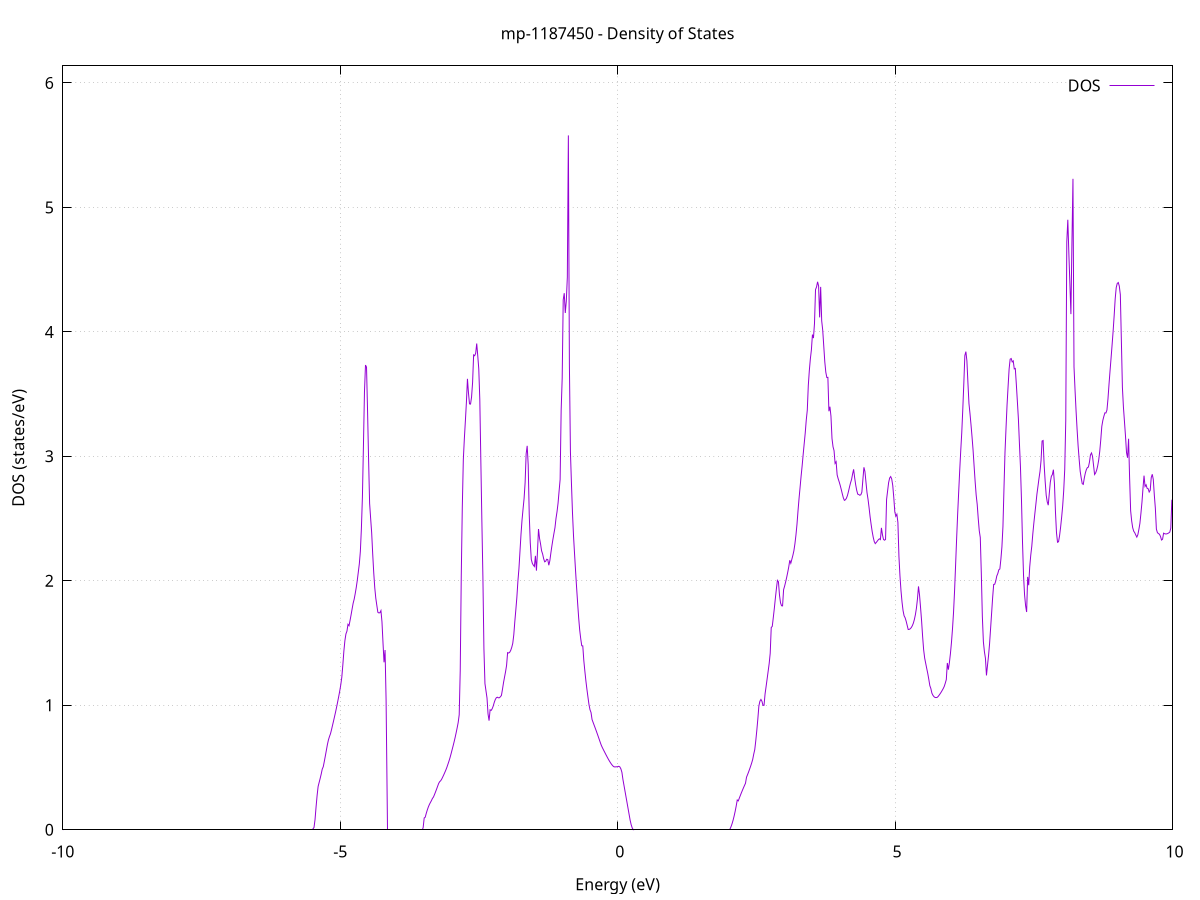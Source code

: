 set title 'mp-1187450 - Density of States'
set xlabel 'Energy (eV)'
set ylabel 'DOS (states/eV)'
set grid
set xrange [-10:10]
set yrange [0:6.137]
set xzeroaxis lt -1
set terminal png size 800,600
set output 'mp-1187450_dos_gnuplot.png'
plot '-' using 1:2 with lines title 'DOS'
-12.432400 0.000000
-12.413900 0.000000
-12.395300 0.000000
-12.376800 0.000000
-12.358200 0.000000
-12.339600 0.000000
-12.321100 0.000000
-12.302500 0.000000
-12.284000 0.000000
-12.265400 0.000000
-12.246800 0.000000
-12.228300 0.000000
-12.209700 0.000000
-12.191200 0.000000
-12.172600 0.000000
-12.154000 0.000000
-12.135500 0.000000
-12.116900 0.000000
-12.098400 0.000000
-12.079800 0.000000
-12.061200 0.000000
-12.042700 0.000000
-12.024100 0.000000
-12.005600 0.000000
-11.987000 0.000000
-11.968400 0.000000
-11.949900 0.000000
-11.931300 0.000000
-11.912800 0.000000
-11.894200 0.000000
-11.875600 0.000000
-11.857100 0.000000
-11.838500 0.000000
-11.820000 0.000000
-11.801400 0.000000
-11.782800 0.000000
-11.764300 0.000000
-11.745700 0.000000
-11.727200 0.000000
-11.708600 0.000000
-11.690000 0.000000
-11.671500 0.000000
-11.652900 0.000000
-11.634400 0.000000
-11.615800 0.000000
-11.597200 0.000000
-11.578700 0.000000
-11.560100 0.000000
-11.541600 0.000000
-11.523000 0.000000
-11.504400 0.000000
-11.485900 0.000000
-11.467300 0.000000
-11.448800 0.000000
-11.430200 0.000000
-11.411600 0.000000
-11.393100 0.000000
-11.374500 0.000000
-11.356000 0.000000
-11.337400 0.000000
-11.318800 0.000000
-11.300300 0.000000
-11.281700 0.000000
-11.263200 0.000000
-11.244600 0.000000
-11.226000 0.000000
-11.207500 0.000000
-11.188900 0.000000
-11.170400 0.000000
-11.151800 0.000000
-11.133200 0.000000
-11.114700 0.000000
-11.096100 0.000000
-11.077600 0.000000
-11.059000 0.000000
-11.040400 0.000000
-11.021900 0.000000
-11.003300 0.000000
-10.984800 0.000000
-10.966200 0.000000
-10.947600 0.000000
-10.929100 0.000000
-10.910500 0.000000
-10.892000 0.000000
-10.873400 0.000000
-10.854800 0.000000
-10.836300 0.000000
-10.817700 0.000000
-10.799200 0.000000
-10.780600 0.000000
-10.762000 0.000000
-10.743500 0.336400
-10.724900 7.841500
-10.706400 11.915100
-10.687800 40.849500
-10.669200 48.839600
-10.650700 95.332900
-10.632100 111.106900
-10.613600 99.645800
-10.595000 52.284700
-10.576400 75.376200
-10.557900 146.188900
-10.539300 159.856100
-10.520800 38.478500
-10.502200 325.943800
-10.483600 101.603900
-10.465100 142.286800
-10.446500 120.421800
-10.428000 91.557000
-10.409400 58.600200
-10.390800 21.961900
-10.372300 10.514100
-10.353700 8.311900
-10.335200 7.375500
-10.316600 5.626400
-10.298000 7.143500
-10.279500 0.000000
-10.260900 0.000000
-10.242400 0.000000
-10.223800 0.000000
-10.205200 0.000000
-10.186700 0.000000
-10.168100 0.000000
-10.149600 0.000000
-10.131000 0.000000
-10.112400 0.000000
-10.093900 0.000000
-10.075300 0.000000
-10.056800 0.000000
-10.038200 0.000000
-10.019600 0.000000
-10.001100 0.000000
-9.982500 0.000000
-9.964000 0.000000
-9.945400 0.000000
-9.926800 0.000000
-9.908300 0.000000
-9.889700 0.000000
-9.871200 0.000000
-9.852600 0.000000
-9.834000 0.000000
-9.815500 0.000000
-9.796900 0.000000
-9.778400 0.000000
-9.759800 0.000000
-9.741200 0.000000
-9.722700 0.000000
-9.704100 0.000000
-9.685600 0.000000
-9.667000 0.000000
-9.648400 0.000000
-9.629900 0.000000
-9.611300 0.000000
-9.592800 0.000000
-9.574200 0.000000
-9.555600 0.000000
-9.537100 0.000000
-9.518500 0.000000
-9.500000 0.000000
-9.481400 0.000000
-9.462800 0.000000
-9.444300 0.000000
-9.425700 0.000000
-9.407200 0.000000
-9.388600 0.000000
-9.370000 0.000000
-9.351500 0.000000
-9.332900 0.000000
-9.314400 0.000000
-9.295800 0.000000
-9.277200 0.000000
-9.258700 0.000000
-9.240100 0.000000
-9.221600 0.000000
-9.203000 0.000000
-9.184400 0.000000
-9.165900 0.000000
-9.147300 0.000000
-9.128800 0.000000
-9.110200 0.000000
-9.091600 0.000000
-9.073100 0.000000
-9.054500 0.000000
-9.036000 0.000000
-9.017400 0.000000
-8.998800 0.000000
-8.980300 0.000000
-8.961700 0.000000
-8.943200 0.000000
-8.924600 0.000000
-8.906000 0.000000
-8.887500 0.000000
-8.868900 0.000000
-8.850400 0.000000
-8.831800 0.000000
-8.813200 0.000000
-8.794700 0.000000
-8.776100 0.000000
-8.757600 0.000000
-8.739000 0.000000
-8.720400 0.000000
-8.701900 0.000000
-8.683300 0.000000
-8.664800 0.000000
-8.646200 0.000000
-8.627600 0.000000
-8.609100 0.000000
-8.590500 0.000000
-8.572000 0.000000
-8.553400 0.000000
-8.534800 0.000000
-8.516300 0.000000
-8.497700 0.000000
-8.479200 0.000000
-8.460600 0.000000
-8.442000 0.000000
-8.423500 0.000000
-8.404900 0.000000
-8.386400 0.000000
-8.367800 0.000000
-8.349200 0.000000
-8.330700 0.000000
-8.312100 0.000000
-8.293600 0.000000
-8.275000 0.000000
-8.256400 0.000000
-8.237900 0.000000
-8.219300 0.000000
-8.200800 0.000000
-8.182200 0.000000
-8.163600 0.000000
-8.145100 0.000000
-8.126500 0.000000
-8.108000 0.000000
-8.089400 0.000000
-8.070800 0.000000
-8.052300 0.000000
-8.033700 0.000000
-8.015200 0.000000
-7.996600 0.000000
-7.978000 0.000000
-7.959500 0.000000
-7.940900 0.000000
-7.922400 0.000000
-7.903800 0.000000
-7.885200 0.000000
-7.866700 0.000000
-7.848100 0.000000
-7.829600 0.000000
-7.811000 0.000000
-7.792400 0.000000
-7.773900 0.000000
-7.755300 0.000000
-7.736800 0.000000
-7.718200 0.000000
-7.699600 0.000000
-7.681100 0.000000
-7.662500 0.000000
-7.644000 0.000000
-7.625400 0.000000
-7.606800 0.000000
-7.588300 0.000000
-7.569700 0.000000
-7.551200 0.000000
-7.532600 0.000000
-7.514000 0.000000
-7.495500 0.000000
-7.476900 0.000000
-7.458400 0.000000
-7.439800 0.000000
-7.421200 0.000000
-7.402700 0.000000
-7.384100 0.000000
-7.365600 0.000000
-7.347000 0.000000
-7.328400 0.000000
-7.309900 0.000000
-7.291300 0.000000
-7.272800 0.000000
-7.254200 0.000000
-7.235600 0.000000
-7.217100 0.000000
-7.198500 0.000000
-7.180000 0.000000
-7.161400 0.000000
-7.142800 0.000000
-7.124300 0.000000
-7.105700 0.000000
-7.087200 0.000000
-7.068600 0.000000
-7.050000 0.000000
-7.031500 0.000000
-7.012900 0.000000
-6.994400 0.000000
-6.975800 0.000000
-6.957200 0.000000
-6.938700 0.000000
-6.920100 0.000000
-6.901600 0.000000
-6.883000 0.000000
-6.864400 0.000000
-6.845900 0.000000
-6.827300 0.000000
-6.808800 0.000000
-6.790200 0.000000
-6.771600 0.000000
-6.753100 0.000000
-6.734500 0.000000
-6.716000 0.000000
-6.697400 0.000000
-6.678800 0.000000
-6.660300 0.000000
-6.641700 0.000000
-6.623200 0.000000
-6.604600 0.000000
-6.586000 0.000000
-6.567500 0.000000
-6.548900 0.000000
-6.530400 0.000000
-6.511800 0.000000
-6.493200 0.000000
-6.474700 0.000000
-6.456100 0.000000
-6.437600 0.000000
-6.419000 0.000000
-6.400400 0.000000
-6.381900 0.000000
-6.363300 0.000000
-6.344800 0.000000
-6.326200 0.000000
-6.307600 0.000000
-6.289100 0.000000
-6.270500 0.000000
-6.252000 0.000000
-6.233400 0.000000
-6.214800 0.000000
-6.196300 0.000000
-6.177700 0.000000
-6.159200 0.000000
-6.140600 0.000000
-6.122000 0.000000
-6.103500 0.000000
-6.084900 0.000000
-6.066400 0.000000
-6.047800 0.000000
-6.029200 0.000000
-6.010700 0.000000
-5.992100 0.000000
-5.973600 0.000000
-5.955000 0.000000
-5.936400 0.000000
-5.917900 0.000000
-5.899300 0.000000
-5.880800 0.000000
-5.862200 0.000000
-5.843600 0.000000
-5.825100 0.000000
-5.806500 0.000000
-5.788000 0.000000
-5.769400 0.000000
-5.750800 0.000000
-5.732300 0.000000
-5.713700 0.000000
-5.695200 0.000000
-5.676600 0.000000
-5.658000 0.000000
-5.639500 0.000000
-5.620900 0.000000
-5.602400 0.000000
-5.583800 0.000000
-5.565200 0.000000
-5.546700 0.000000
-5.528100 0.000000
-5.509600 0.000000
-5.491000 0.000000
-5.472400 0.018400
-5.453900 0.081600
-5.435300 0.183900
-5.416800 0.274400
-5.398200 0.347900
-5.379600 0.380700
-5.361100 0.413100
-5.342500 0.448000
-5.324000 0.487200
-5.305400 0.506700
-5.286800 0.548900
-5.268300 0.592700
-5.249700 0.638100
-5.231200 0.684100
-5.212600 0.721700
-5.194100 0.748500
-5.175500 0.771300
-5.156900 0.803800
-5.138400 0.839400
-5.119800 0.875000
-5.101300 0.911100
-5.082700 0.948200
-5.064100 0.987600
-5.045600 1.028700
-5.027000 1.071300
-5.008500 1.115300
-4.989900 1.165000
-4.971300 1.225900
-4.952800 1.324200
-4.934200 1.434700
-4.915700 1.519500
-4.897100 1.573200
-4.878500 1.596200
-4.860000 1.650500
-4.841400 1.639300
-4.822900 1.681600
-4.804300 1.726400
-4.785700 1.773700
-4.767200 1.819700
-4.748600 1.852200
-4.730100 1.896000
-4.711500 1.945300
-4.692900 2.002400
-4.674400 2.068500
-4.655800 2.136000
-4.637300 2.234500
-4.618700 2.417600
-4.600100 2.672200
-4.581600 3.082600
-4.563000 3.517200
-4.544500 3.733400
-4.525900 3.716800
-4.507300 3.364700
-4.488800 2.978000
-4.470200 2.622300
-4.451700 2.501800
-4.433100 2.384900
-4.414500 2.215200
-4.396000 2.065300
-4.377400 1.943900
-4.358900 1.860600
-4.340300 1.802900
-4.321700 1.747200
-4.303200 1.742000
-4.284600 1.743700
-4.266100 1.760900
-4.247500 1.670800
-4.228900 1.501400
-4.210400 1.345400
-4.191800 1.444200
-4.173300 1.043700
-4.154700 0.000000
-4.136100 0.000000
-4.117600 0.000000
-4.099000 0.000000
-4.080500 0.000000
-4.061900 0.000000
-4.043300 0.000000
-4.024800 0.000000
-4.006200 0.000000
-3.987700 0.000000
-3.969100 0.000000
-3.950500 0.000000
-3.932000 0.000000
-3.913400 0.000000
-3.894900 0.000000
-3.876300 0.000000
-3.857700 0.000000
-3.839200 0.000000
-3.820600 0.000000
-3.802100 0.000000
-3.783500 0.000000
-3.764900 0.000000
-3.746400 0.000000
-3.727800 0.000000
-3.709300 0.000000
-3.690700 0.000000
-3.672100 0.000000
-3.653600 0.000000
-3.635000 0.000000
-3.616500 0.000000
-3.597900 0.000000
-3.579300 0.000000
-3.560800 0.000000
-3.542200 0.000000
-3.523700 0.000000
-3.505100 0.018500
-3.486500 0.094600
-3.468000 0.100900
-3.449400 0.131800
-3.430900 0.158900
-3.412300 0.182500
-3.393700 0.202400
-3.375200 0.218600
-3.356600 0.233700
-3.338100 0.251600
-3.319500 0.263000
-3.300900 0.282700
-3.282400 0.304000
-3.263800 0.325900
-3.245300 0.348400
-3.226700 0.371300
-3.208100 0.386100
-3.189600 0.393800
-3.171000 0.407000
-3.152500 0.423900
-3.133900 0.441600
-3.115300 0.460200
-3.096800 0.479600
-3.078200 0.501000
-3.059700 0.525400
-3.041100 0.549900
-3.022500 0.577200
-3.004000 0.607200
-2.985400 0.639500
-2.966900 0.671400
-2.948300 0.704700
-2.929700 0.740000
-2.911200 0.778200
-2.892600 0.818400
-2.874100 0.861400
-2.855500 0.923700
-2.836900 1.279000
-2.818400 2.041000
-2.799800 2.591200
-2.781300 2.974200
-2.762700 3.142800
-2.744100 3.285500
-2.725600 3.435500
-2.707000 3.622600
-2.688500 3.509700
-2.669900 3.421800
-2.651300 3.420000
-2.632800 3.476500
-2.614200 3.594500
-2.595700 3.814800
-2.577100 3.808500
-2.558500 3.827800
-2.540000 3.906300
-2.521400 3.809400
-2.502900 3.703000
-2.484300 3.457200
-2.465700 2.964500
-2.447200 2.482200
-2.428600 2.032900
-2.410100 1.455700
-2.391500 1.174500
-2.372900 1.116200
-2.354400 1.058400
-2.335800 0.930200
-2.317300 0.876800
-2.298700 0.963800
-2.280100 0.958900
-2.261600 0.971900
-2.243000 0.993400
-2.224500 1.022200
-2.205900 1.045700
-2.187300 1.060500
-2.168800 1.065100
-2.150200 1.060200
-2.131700 1.060700
-2.113100 1.068500
-2.094500 1.079400
-2.076000 1.127400
-2.057400 1.180400
-2.038900 1.225600
-2.020300 1.269300
-2.001700 1.320700
-1.983200 1.423100
-1.964600 1.419800
-1.946100 1.425700
-1.927500 1.440700
-1.908900 1.464900
-1.890400 1.497600
-1.871800 1.566400
-1.853300 1.672300
-1.834700 1.767800
-1.816100 1.868900
-1.797600 1.996900
-1.779000 2.097500
-1.760500 2.234000
-1.741900 2.373400
-1.723300 2.487900
-1.704800 2.577000
-1.686200 2.661600
-1.667700 2.788100
-1.649100 3.019800
-1.630500 3.084300
-1.612000 2.930500
-1.593400 2.534300
-1.574900 2.307300
-1.556300 2.172500
-1.537700 2.140300
-1.519200 2.125700
-1.500600 2.115000
-1.482100 2.200700
-1.463500 2.081900
-1.444900 2.232700
-1.426400 2.416100
-1.407800 2.341600
-1.389300 2.296000
-1.370700 2.241100
-1.352100 2.215500
-1.333600 2.178200
-1.315000 2.152700
-1.296500 2.157600
-1.277900 2.173500
-1.259300 2.170600
-1.240800 2.125400
-1.222200 2.161000
-1.203700 2.222900
-1.185100 2.280400
-1.166500 2.333400
-1.148000 2.381000
-1.129400 2.427600
-1.110900 2.501500
-1.092300 2.556200
-1.073700 2.625200
-1.055200 2.721300
-1.036600 2.814200
-1.018100 3.371000
-0.999500 3.625700
-0.980900 4.257800
-0.962400 4.311000
-0.943800 4.151800
-0.925300 4.247600
-0.906700 4.439200
-0.888100 5.578700
-0.869600 3.738800
-0.851000 3.035300
-0.832500 2.781400
-0.813900 2.545700
-0.795300 2.360800
-0.776800 2.218000
-0.758200 2.078000
-0.739700 1.945700
-0.721100 1.821000
-0.702500 1.702400
-0.684000 1.604800
-0.665400 1.534700
-0.646900 1.478600
-0.628300 1.477200
-0.609700 1.358900
-0.591200 1.275700
-0.572600 1.197800
-0.554100 1.129400
-0.535500 1.067200
-0.516900 1.006700
-0.498400 0.964700
-0.479800 0.942300
-0.461300 0.885800
-0.442700 0.863300
-0.424100 0.841000
-0.405600 0.818700
-0.387000 0.796100
-0.368500 0.772900
-0.349900 0.749300
-0.331300 0.725300
-0.312800 0.701400
-0.294200 0.678400
-0.275700 0.660300
-0.257100 0.643700
-0.238500 0.627400
-0.220000 0.611200
-0.201400 0.595200
-0.182900 0.579600
-0.164300 0.564500
-0.145700 0.550400
-0.127200 0.537200
-0.108600 0.525200
-0.090100 0.515100
-0.071500 0.507300
-0.052900 0.504900
-0.034400 0.505500
-0.015800 0.506300
0.002700 0.507300
0.021300 0.510100
0.039900 0.504900
0.058400 0.489300
0.077000 0.461400
0.095500 0.403600
0.114100 0.356900
0.132700 0.310200
0.151200 0.263500
0.169800 0.216700
0.188300 0.169900
0.206900 0.123000
0.225500 0.076200
0.244000 0.040400
0.262600 0.014900
0.281100 0.000500
0.299700 0.000000
0.318300 0.000000
0.336800 0.000000
0.355400 0.000000
0.373900 0.000000
0.392500 0.000000
0.411100 0.000000
0.429600 0.000000
0.448200 0.000000
0.466700 0.000000
0.485300 0.000000
0.503900 0.000000
0.522400 0.000000
0.541000 0.000000
0.559500 0.000000
0.578100 0.000000
0.596700 0.000000
0.615200 0.000000
0.633800 0.000000
0.652300 0.000000
0.670900 0.000000
0.689500 0.000000
0.708000 0.000000
0.726600 0.000000
0.745100 0.000000
0.763700 0.000000
0.782300 0.000000
0.800800 0.000000
0.819400 0.000000
0.837900 0.000000
0.856500 0.000000
0.875100 0.000000
0.893600 0.000000
0.912200 0.000000
0.930700 0.000000
0.949300 0.000000
0.967900 0.000000
0.986400 0.000000
1.005000 0.000000
1.023500 0.000000
1.042100 0.000000
1.060700 0.000000
1.079200 0.000000
1.097800 0.000000
1.116300 0.000000
1.134900 0.000000
1.153500 0.000000
1.172000 0.000000
1.190600 0.000000
1.209100 0.000000
1.227700 0.000000
1.246300 0.000000
1.264800 0.000000
1.283400 0.000000
1.301900 0.000000
1.320500 0.000000
1.339100 0.000000
1.357600 0.000000
1.376200 0.000000
1.394700 0.000000
1.413300 0.000000
1.431900 0.000000
1.450400 0.000000
1.469000 0.000000
1.487500 0.000000
1.506100 0.000000
1.524700 0.000000
1.543200 0.000000
1.561800 0.000000
1.580300 0.000000
1.598900 0.000000
1.617500 0.000000
1.636000 0.000000
1.654600 0.000000
1.673100 0.000000
1.691700 0.000000
1.710300 0.000000
1.728800 0.000000
1.747400 0.000000
1.765900 0.000000
1.784500 0.000000
1.803100 0.000000
1.821600 0.000000
1.840200 0.000000
1.858700 0.000000
1.877300 0.000000
1.895900 0.000000
1.914400 0.000000
1.933000 0.000000
1.951500 0.000000
1.970100 0.000000
1.988700 0.000000
2.007200 0.000000
2.025800 0.006700
2.044300 0.025900
2.062900 0.049700
2.081500 0.078300
2.100000 0.111500
2.118600 0.149400
2.137100 0.191900
2.155700 0.239200
2.174300 0.232100
2.192800 0.254300
2.211400 0.275800
2.229900 0.296700
2.248500 0.316900
2.267100 0.336500
2.285600 0.355400
2.304200 0.373700
2.322700 0.422500
2.341300 0.442800
2.359900 0.464300
2.378400 0.487100
2.397000 0.511100
2.415500 0.536300
2.434100 0.565100
2.452700 0.607700
2.471200 0.644100
2.489800 0.716500
2.508300 0.799100
2.526900 0.891900
2.545500 0.994900
2.564000 1.033000
2.582600 1.046900
2.601100 1.031900
2.619700 0.999000
2.638300 1.000000
2.656800 1.090500
2.675400 1.150500
2.693900 1.211500
2.712500 1.273300
2.731100 1.335900
2.749600 1.417500
2.768200 1.625100
2.786700 1.634100
2.805300 1.705100
2.823900 1.778400
2.842400 1.859500
2.861000 1.935400
2.879500 2.003700
2.898100 1.992200
2.916700 1.886400
2.935200 1.823700
2.953800 1.799800
2.972300 1.798600
2.990900 1.928800
3.009500 1.957900
3.028000 1.991300
3.046600 2.028200
3.065100 2.068300
3.083700 2.111500
3.102300 2.165300
3.120800 2.141100
3.139400 2.172800
3.157900 2.204300
3.176500 2.241600
3.195100 2.297900
3.213600 2.368000
3.232200 2.454000
3.250700 2.562400
3.269300 2.661200
3.287900 2.750200
3.306400 2.841100
3.325000 2.923000
3.343500 3.014400
3.362100 3.101400
3.380700 3.186600
3.399200 3.291000
3.417800 3.370700
3.436300 3.570200
3.454900 3.690800
3.473500 3.784800
3.492000 3.855300
3.510600 3.978100
3.529100 3.950300
3.547700 4.067400
3.566300 4.339900
3.584800 4.360900
3.603400 4.402300
3.621900 4.369300
3.640500 4.116300
3.659000 4.361600
3.677600 4.088000
3.696200 4.012800
3.714700 3.886300
3.733300 3.759900
3.751800 3.675700
3.770400 3.633300
3.789000 3.634500
3.807500 3.362400
3.826100 3.398800
3.844600 3.322600
3.863200 3.143200
3.881800 3.077300
3.900300 3.045800
3.918900 2.943600
3.937400 2.956700
3.956000 2.850800
3.974600 2.820000
3.993100 2.794600
4.011700 2.765900
4.030200 2.733600
4.048800 2.699200
4.067400 2.667200
4.085900 2.646600
4.104500 2.650800
4.123000 2.663100
4.141600 2.685300
4.160200 2.717500
4.178700 2.754100
4.197300 2.787300
4.215800 2.813600
4.234400 2.858000
4.253000 2.895700
4.271500 2.828600
4.290100 2.771700
4.308600 2.726800
4.327200 2.696400
4.345800 2.693300
4.364300 2.687300
4.382900 2.691400
4.401400 2.712300
4.420000 2.813100
4.438600 2.912100
4.457100 2.877500
4.475700 2.791800
4.494200 2.708500
4.512800 2.654900
4.531400 2.587900
4.549900 2.514900
4.568500 2.453200
4.587000 2.396700
4.605600 2.351600
4.624200 2.316300
4.642700 2.299000
4.661300 2.308200
4.679800 2.319400
4.698400 2.329800
4.717000 2.337700
4.735500 2.331500
4.754100 2.425400
4.772600 2.370500
4.791200 2.332400
4.809800 2.326400
4.828300 2.332500
4.846900 2.653600
4.865400 2.722400
4.884000 2.789600
4.902600 2.826300
4.921100 2.837500
4.939700 2.817500
4.958200 2.766000
4.976800 2.668800
4.995400 2.553500
5.013900 2.519400
5.032500 2.535000
5.051000 2.469000
5.069600 2.196400
5.088200 2.039200
5.106700 1.921200
5.125300 1.829900
5.143800 1.760900
5.162400 1.719400
5.181000 1.703300
5.199500 1.676400
5.218100 1.642300
5.236600 1.608800
5.255200 1.610000
5.273800 1.615000
5.292300 1.624500
5.310900 1.639400
5.329400 1.659800
5.348000 1.689500
5.366600 1.728700
5.385100 1.781000
5.403700 1.855600
5.422200 1.955100
5.440800 1.886600
5.459400 1.785100
5.477900 1.678400
5.496500 1.553000
5.515000 1.445600
5.533600 1.378800
5.552200 1.336600
5.570700 1.295500
5.589300 1.255400
5.607800 1.208900
5.626400 1.158300
5.645000 1.134600
5.663500 1.097800
5.682100 1.080700
5.700600 1.069600
5.719200 1.063400
5.737800 1.061800
5.756300 1.063200
5.774900 1.070200
5.793400 1.081000
5.812000 1.092800
5.830600 1.105600
5.849100 1.119600
5.867700 1.134400
5.886200 1.151600
5.904800 1.177500
5.923400 1.206600
5.941900 1.339900
5.960500 1.286600
5.979000 1.342600
5.997600 1.415000
6.016200 1.504400
6.034700 1.612500
6.053300 1.743600
6.071800 1.914800
6.090400 2.121200
6.109000 2.334900
6.127500 2.532100
6.146100 2.710400
6.164600 2.882600
6.183200 3.042900
6.201800 3.189300
6.220300 3.376200
6.238900 3.583600
6.257400 3.810300
6.276000 3.841300
6.294600 3.766900
6.313100 3.590100
6.331700 3.424300
6.350200 3.344100
6.368800 3.252900
6.387400 3.154700
6.405900 3.049900
6.424500 2.921900
6.443000 2.797600
6.461600 2.689100
6.480200 2.614000
6.498700 2.501400
6.517300 2.402900
6.535800 2.347800
6.554400 2.059700
6.573000 1.713800
6.591500 1.511000
6.610100 1.430900
6.628600 1.378400
6.647200 1.240100
6.665800 1.320800
6.684300 1.398000
6.702900 1.492800
6.721400 1.615900
6.740000 1.740300
6.758600 1.866200
6.777100 1.971000
6.795700 1.972400
6.814200 1.997700
6.832800 2.038400
6.851400 2.058500
6.869900 2.088700
6.888500 2.095300
6.907000 2.173600
6.925600 2.272300
6.944200 2.436800
6.962700 2.741800
6.981300 3.033200
6.999800 3.229100
7.018400 3.413900
7.037000 3.561600
7.055500 3.702600
7.074100 3.780600
7.092600 3.786000
7.111200 3.758500
7.129800 3.766900
7.148300 3.702600
7.166900 3.706300
7.185400 3.580000
7.204000 3.442000
7.222600 3.301700
7.241100 3.105000
7.259700 2.916200
7.278200 2.650300
7.296800 2.311300
7.315400 2.041900
7.333900 1.887100
7.352500 1.799300
7.371000 1.749600
7.389600 2.031600
7.408200 1.964700
7.426700 2.112000
7.445300 2.205500
7.463800 2.276900
7.482400 2.376600
7.501000 2.463100
7.519500 2.540900
7.538100 2.617200
7.556600 2.696500
7.575200 2.758700
7.593800 2.822300
7.612300 2.879700
7.630900 2.967100
7.649400 3.123100
7.668000 3.127400
7.686600 2.932200
7.705100 2.799500
7.723700 2.687900
7.742200 2.634400
7.760800 2.607800
7.779400 2.702100
7.797900 2.792400
7.816500 2.839700
7.835000 2.854000
7.853600 2.892800
7.872200 2.782400
7.890700 2.553400
7.909300 2.386800
7.927800 2.309900
7.946400 2.314200
7.965000 2.363500
7.983500 2.431300
8.002100 2.511000
8.020600 2.600400
8.039200 2.723100
8.057800 2.895400
8.076300 3.288000
8.094900 4.723500
8.113400 4.901000
8.132000 4.631600
8.150600 4.390100
8.169100 4.142500
8.187700 4.717500
8.206200 5.229700
8.224800 3.719500
8.243400 3.534300
8.261900 3.366800
8.280500 3.216300
8.299000 3.084300
8.317600 2.977300
8.336200 2.880200
8.354700 2.826500
8.373300 2.780300
8.391800 2.774900
8.410400 2.825900
8.429000 2.865600
8.447500 2.893700
8.466100 2.910000
8.484600 2.913900
8.503200 2.953400
8.521800 3.011800
8.540300 3.027300
8.558900 2.999800
8.577400 2.926800
8.596000 2.854200
8.614600 2.866500
8.633100 2.888800
8.651700 2.923600
8.670200 2.971500
8.688800 3.040600
8.707400 3.133500
8.725900 3.240600
8.744500 3.289100
8.763000 3.321500
8.781600 3.349500
8.800200 3.348400
8.818700 3.372400
8.837300 3.462200
8.855800 3.579300
8.874400 3.686700
8.893000 3.790600
8.911500 3.896700
8.930100 4.006100
8.948600 4.130100
8.967200 4.265700
8.985800 4.355900
9.004300 4.389400
9.022900 4.396400
9.041400 4.367400
9.060000 4.298600
9.078600 3.928600
9.097100 3.555600
9.115700 3.395000
9.134200 3.280600
9.152800 3.163400
9.171400 3.029800
9.189900 2.988600
9.208500 3.141600
9.227000 2.826600
9.245600 2.562900
9.264200 2.481000
9.282700 2.426600
9.301300 2.398500
9.319800 2.386300
9.338400 2.367800
9.357000 2.351300
9.375500 2.370500
9.394100 2.412800
9.412600 2.461900
9.431200 2.542700
9.449800 2.631800
9.468300 2.744700
9.486900 2.845100
9.505400 2.758200
9.524000 2.771400
9.542600 2.743100
9.561100 2.740000
9.579700 2.713500
9.598200 2.727100
9.616800 2.829100
9.635400 2.856000
9.653900 2.814200
9.672500 2.688200
9.691000 2.583500
9.709600 2.415600
9.728200 2.387000
9.746700 2.379700
9.765300 2.374200
9.783800 2.356200
9.802400 2.327800
9.821000 2.334300
9.839500 2.382900
9.858100 2.378500
9.876600 2.376600
9.895200 2.377100
9.913800 2.380100
9.932300 2.384900
9.950900 2.391000
9.969400 2.423600
9.988000 2.647600
10.006600 2.651600
10.025100 2.663900
10.043700 2.645900
10.062200 2.635200
10.080800 2.588600
10.099400 2.526500
10.117900 2.149400
10.136500 2.121000
10.155000 2.080100
10.173600 2.026700
10.192200 2.033800
10.210700 2.039700
10.229300 2.048200
10.247800 2.063900
10.266400 2.074200
10.285000 2.086700
10.303500 2.103000
10.322100 2.123200
10.340600 2.147200
10.359200 2.174300
10.377800 2.199400
10.396300 2.235600
10.414900 2.321400
10.433400 2.447900
10.452000 2.439000
10.470600 2.358200
10.489100 2.286400
10.507700 2.313500
10.526200 2.333100
10.544800 2.292300
10.563400 2.250700
10.581900 2.208500
10.600500 2.167100
10.619000 2.127800
10.637600 2.090400
10.656200 2.055000
10.674700 2.021400
10.693300 1.960500
10.711800 1.946000
10.730400 1.881800
10.749000 1.808800
10.767500 1.808900
10.786100 1.823700
10.804600 1.835800
10.823200 1.845400
10.841800 1.731400
10.860300 1.726000
10.878900 1.722100
10.897400 1.719600
10.916000 1.718600
10.934600 1.719100
10.953100 1.723400
10.971700 1.730700
10.990200 1.739400
11.008800 1.753900
11.027400 1.798200
11.045900 1.835600
11.064500 1.862600
11.083000 1.902600
11.101600 1.935400
11.120200 1.972000
11.138700 2.009800
11.157300 2.056900
11.175800 2.108100
11.194400 2.177500
11.213000 2.267400
11.231500 2.320400
11.250100 2.039000
11.268600 2.010600
11.287200 1.982800
11.305800 1.957000
11.324300 1.952600
11.342900 1.917200
11.361400 1.802000
11.380000 1.771600
11.398600 1.759600
11.417100 1.750000
11.435700 1.739500
11.454200 1.729800
11.472800 1.723300
11.491400 1.719400
11.509900 1.718900
11.528500 1.724400
11.547000 1.728800
11.565600 1.732000
11.584200 1.736500
11.602700 1.745200
11.621300 1.742000
11.639800 1.742400
11.658400 1.745300
11.677000 1.727200
11.695500 1.713600
11.714100 1.701100
11.732600 1.689200
11.751200 1.677100
11.769800 1.665700
11.788300 1.658300
11.806900 1.654600
11.825400 1.650700
11.844000 1.646000
11.862600 1.646500
11.881100 1.652600
11.899700 1.659800
11.918200 1.667400
11.936800 1.669900
11.955400 1.667900
11.973900 1.658100
11.992500 1.648400
12.011000 1.631700
12.029600 1.610900
12.048200 1.597800
12.066700 1.591100
12.085300 1.585900
12.103800 1.612100
12.122400 1.714400
12.141000 1.730200
12.159500 1.753000
12.178100 1.746600
12.196600 1.765800
12.215200 1.847100
12.233800 1.844800
12.252300 1.871000
12.270900 1.909600
12.289400 1.944800
12.308000 1.999200
12.326600 1.876200
12.345100 1.810800
12.363700 1.722700
12.382200 1.692500
12.400800 1.714200
12.419400 1.748800
12.437900 1.780900
12.456500 1.777900
12.475000 1.782900
12.493600 1.825000
12.512200 1.832500
12.530700 1.838500
12.549300 1.842800
12.567800 1.845000
12.586400 1.866800
12.604900 1.860500
12.623500 1.856900
12.642100 1.858300
12.660600 1.872400
12.679200 1.893200
12.697700 1.910100
12.716300 1.919200
12.734900 1.920500
12.753400 1.911200
12.772000 1.897600
12.790500 1.882100
12.809100 3.100700
12.827700 1.663000
12.846200 1.668000
12.864800 1.668200
12.883300 1.662300
12.901900 1.657800
12.920500 1.658500
12.939000 1.657100
12.957600 1.653300
12.976100 1.609700
12.994700 1.629900
13.013300 1.646700
13.031800 1.670800
13.050400 1.698100
13.068900 1.728100
13.087500 1.760000
13.106100 1.788400
13.124600 1.817400
13.143200 1.849000
13.161700 1.881900
13.180300 2.052900
13.198900 1.997500
13.217400 2.029000
13.236000 1.990400
13.254500 1.863600
13.273100 1.889200
13.291700 1.913600
13.310200 1.947100
13.328800 1.983700
13.347300 2.024800
13.365900 2.073400
13.384500 2.125800
13.403000 2.182000
13.421600 2.243300
13.440100 2.306400
13.458700 2.371900
13.477300 2.440800
13.495800 2.525100
13.514400 2.619400
13.532900 2.715800
13.551500 2.885100
13.570100 2.971000
13.588600 3.031400
13.607200 3.070600
13.625700 3.063000
13.644300 3.102600
13.662900 3.132600
13.681400 3.154200
13.700000 3.176700
13.718500 3.191300
13.737100 3.202100
13.755700 3.212500
13.774200 3.205700
13.792800 3.203600
13.811300 3.186700
13.829900 3.256300
13.848500 3.227100
13.867000 3.185000
13.885600 3.130400
13.904100 3.108600
13.922700 3.106500
13.941300 3.154900
13.959800 3.176000
13.978400 3.205000
13.996900 3.262800
14.015500 3.336900
14.034100 3.400400
14.052600 3.442600
14.071200 3.459400
14.089700 3.422900
14.108300 3.425800
14.126900 3.422800
14.145400 3.415300
14.164000 3.404000
14.182500 3.404200
14.201100 3.415600
14.219700 3.430700
14.238200 3.399000
14.256800 3.408900
14.275300 3.423300
14.293900 3.432000
14.312500 3.447900
14.331000 3.482300
14.349600 3.523900
14.368100 3.573400
14.386700 3.633800
14.405300 3.699600
14.423800 3.725400
14.442400 3.770200
14.460900 3.824000
14.479500 3.908200
14.498100 4.063900
14.516600 4.277700
14.535200 4.316000
14.553700 4.252200
14.572300 3.809900
14.590900 3.752300
14.609400 3.739400
14.628000 3.687000
14.646500 3.534200
14.665100 3.570500
14.683700 3.546200
14.702200 3.502000
14.720800 3.458600
14.739300 3.416500
14.757900 3.433100
14.776500 3.367200
14.795000 3.326400
14.813600 3.332200
14.832100 3.326700
14.850700 3.368300
14.869300 3.433700
14.887800 3.546300
14.906400 3.775700
14.924900 4.114100
14.943500 4.480600
14.962100 4.802300
14.980600 5.079700
14.999200 4.828200
15.017700 4.846900
15.036300 4.920300
15.054900 4.928700
15.073400 4.953500
15.092000 4.949200
15.110500 4.960400
15.129100 4.291400
15.147700 4.006400
15.166200 3.620800
15.184800 3.528200
15.203300 3.481500
15.221900 3.441200
15.240500 3.445300
15.259000 3.369700
15.277600 3.454400
15.296100 3.521100
15.314700 3.568800
15.333300 3.579600
15.351800 3.472400
15.370400 3.368300
15.388900 3.494500
15.407500 3.615900
15.426100 3.681800
15.444600 3.866400
15.463200 4.053000
15.481700 4.183700
15.500300 4.216000
15.518900 3.855800
15.537400 3.700100
15.556000 3.560000
15.574500 3.443400
15.593100 3.348600
15.611700 3.286700
15.630200 3.261200
15.648800 3.433000
15.667300 3.738700
15.685900 3.573000
15.704500 3.587900
15.723000 3.642600
15.741600 3.667100
15.760100 3.691700
15.778700 3.731900
15.797300 3.653300
15.815800 3.562500
15.834400 3.586800
15.852900 3.548800
15.871500 3.530200
15.890100 3.557300
15.908600 3.648900
15.927200 3.778400
15.945700 3.859700
15.964300 3.808800
15.982900 3.817200
16.001400 3.829600
16.020000 3.883600
16.038500 4.008700
16.057100 4.061900
16.075700 4.075500
16.094200 4.040700
16.112800 3.957400
16.131300 3.900300
16.149900 3.858300
16.168500 3.665900
16.187000 3.338300
16.205600 3.193900
16.224100 3.083200
16.242700 3.003200
16.261300 2.940500
16.279800 3.008000
16.298400 3.011900
16.316900 3.002900
16.335500 3.018700
16.354100 3.047800
16.372600 3.012400
16.391200 2.986500
16.409700 2.950400
16.428300 2.946300
16.446900 2.977300
16.465400 3.025100
16.484000 3.074300
16.502500 3.108700
16.521100 3.123000
16.539700 3.118800
16.558200 3.096700
16.576800 3.107500
16.595300 3.115800
16.613900 3.120600
16.632500 3.121900
16.651000 3.120400
16.669600 3.122000
16.688100 3.129300
16.706700 3.157700
16.725300 3.216800
16.743800 3.327100
16.762400 3.509900
16.780900 3.738400
16.799500 3.010400
16.818100 2.887700
16.836600 2.873100
16.855200 2.853500
16.873700 2.798900
16.892300 2.781400
16.910900 2.809200
16.929400 2.855800
16.948000 2.899500
16.966500 2.776700
16.985100 2.744500
17.003700 2.712600
17.022200 2.748600
17.040800 2.896300
17.059300 2.821800
17.077900 2.980800
17.096500 3.173100
17.115000 3.114300
17.133600 3.007500
17.152100 3.064200
17.170700 3.208900
17.189300 3.165100
17.207800 3.152300
17.226400 3.184200
17.244900 3.174800
17.263500 3.158200
17.282100 3.144100
17.300600 3.141600
17.319200 3.133100
17.337700 3.140900
17.356300 3.136100
17.374900 3.186300
17.393400 3.228500
17.412000 3.300000
17.430500 3.350000
17.449100 3.393400
17.467700 3.432400
17.486200 3.628300
17.504800 3.435700
17.523300 3.270100
17.541900 3.173000
17.560500 3.107500
17.579000 3.022400
17.597600 2.955500
17.616100 2.889700
17.634700 2.829900
17.653300 2.770400
17.671800 2.728500
17.690400 2.850900
17.708900 2.884800
17.727500 2.934100
17.746100 3.029300
17.764600 3.118100
17.783200 3.268100
17.801700 3.722400
17.820300 4.453400
17.838900 5.147900
17.857400 4.839700
17.876000 4.666400
17.894500 4.488800
17.913100 4.290900
17.931700 4.072300
17.950200 4.051900
17.968800 4.789500
17.987300 4.578900
18.005900 4.449900
18.024500 4.372800
18.043000 4.318900
18.061600 4.235700
18.080100 4.196400
18.098700 4.177300
18.117300 4.174700
18.135800 4.170300
18.154400 4.179300
18.172900 4.119600
18.191500 4.060200
18.210100 3.974100
18.228600 3.868800
18.247200 3.807800
18.265700 3.789700
18.284300 3.773000
18.302900 3.757300
18.321400 3.847100
18.340000 3.679300
18.358500 3.599200
18.377100 3.597000
18.395700 3.635400
18.414200 3.684400
18.432800 3.704300
18.451300 3.712300
18.469900 3.711000
18.488500 3.709000
18.507000 3.943000
18.525600 3.953300
18.544100 4.055600
18.562700 4.208900
18.581300 4.345700
18.599800 4.355900
18.618400 4.354400
18.636900 4.363100
18.655500 4.392900
18.674100 4.426600
18.692600 4.468800
18.711200 4.525800
18.729700 4.591500
18.748300 4.664400
18.766900 4.754200
18.785400 4.851500
18.804000 4.825600
18.822500 4.779100
18.841100 4.830600
18.859700 4.942700
18.878200 5.079300
18.896800 5.103100
18.915300 5.076100
18.933900 5.028000
18.952500 4.999500
18.971000 4.998700
18.989600 5.054700
19.008100 5.389000
19.026700 5.591600
19.045300 5.636900
19.063800 5.713200
19.082400 5.978500
19.100900 5.692600
19.119500 5.302500
19.138100 5.115800
19.156600 4.913400
19.175200 4.744700
19.193700 4.583200
19.212300 4.442700
19.230900 4.342300
19.249400 4.284800
19.268000 4.251300
19.286500 4.230300
19.305100 4.227400
19.323700 4.215000
19.342200 4.199600
19.360800 4.192800
19.379300 4.281400
19.397900 4.307000
19.416500 4.324900
19.435000 4.248400
19.453600 4.280700
19.472100 4.348000
19.490700 4.414100
19.509300 4.309400
19.527800 4.201100
19.546400 4.258200
19.564900 4.373800
19.583500 4.488700
19.602100 4.603300
19.620600 4.708300
19.639200 4.703500
19.657700 4.678800
19.676300 4.705000
19.694900 4.654900
19.713400 4.628300
19.732000 4.534000
19.750500 4.555100
19.769100 4.594300
19.787700 4.628400
19.806200 4.593800
19.824800 4.528700
19.843300 4.540700
19.861900 4.534500
19.880500 4.522800
19.899000 4.561000
19.917600 4.507900
19.936100 4.460500
19.954700 4.445200
19.973300 4.442400
19.991800 4.407100
20.010400 4.382000
20.028900 4.380300
20.047500 4.370000
20.066100 4.366200
20.084600 4.247200
20.103200 4.271000
20.121700 4.347300
20.140300 4.417100
20.158900 4.475200
20.177400 4.537900
20.196000 4.607200
20.214500 4.651000
20.233100 4.676800
20.251700 4.706900
20.270200 4.685200
20.288800 4.642000
20.307300 4.652600
20.325900 4.662600
20.344500 4.612700
20.363000 4.555100
20.381600 4.512200
20.400100 4.480800
20.418700 4.455100
20.437300 4.503200
20.455800 4.485800
20.474400 4.483900
20.492900 4.489200
20.511500 4.500400
20.530100 4.537100
20.548600 4.590700
20.567200 4.668400
20.585700 4.636800
20.604300 4.697200
20.622900 4.730200
20.641400 4.728500
20.660000 4.631200
20.678500 4.510400
20.697100 4.398200
20.715700 4.359400
20.734200 4.306500
20.752800 4.407500
20.771300 4.149900
20.789900 3.997500
20.808500 3.884600
20.827000 3.794400
20.845600 3.721100
20.864100 3.671000
20.882700 3.637300
20.901300 3.616100
20.919800 3.610400
20.938400 3.702200
20.956900 3.775100
20.975500 3.765200
20.994100 3.696600
21.012600 3.716400
21.031200 3.686100
21.049700 3.691600
21.068300 3.643000
21.086900 3.659300
21.105400 3.659200
21.124000 3.588600
21.142500 3.492400
21.161100 3.399700
21.179700 3.330800
21.198200 3.324400
21.216800 3.274800
21.235300 3.229300
21.253900 3.195100
21.272500 3.179100
21.291000 3.168700
21.309600 3.153600
21.328100 3.135200
21.346700 3.110800
21.365300 3.086700
21.383800 3.077100
21.402400 3.316900
21.420900 3.366000
21.439500 3.370500
21.458000 3.367500
21.476600 3.339400
21.495200 3.311300
21.513700 3.110400
21.532300 2.986800
21.550800 2.876600
21.569400 2.782000
21.588000 2.705000
21.606500 2.616800
21.625100 2.513800
21.643600 2.414000
21.662200 2.169600
21.680800 1.882800
21.699300 1.701800
21.717900 1.582200
21.736400 1.514800
21.755000 1.457500
21.773600 1.401700
21.792100 1.349100
21.810700 1.303100
21.829200 1.259300
21.847800 1.217100
21.866400 1.174600
21.884900 1.133300
21.903500 1.093600
21.922000 1.055900
21.940600 1.018600
21.959200 0.981800
21.977700 0.948600
21.996300 0.919300
22.014800 0.891400
22.033400 0.860900
22.052000 0.832900
22.070500 0.810400
22.089100 0.795500
22.107600 0.790500
22.126200 0.785900
22.144800 0.780900
22.163300 0.775800
22.181900 0.778000
22.200400 0.775300
22.219000 0.768000
22.237600 0.748500
22.256100 0.690200
22.274700 0.595000
22.293200 0.551600
22.311800 0.518400
22.330400 0.451000
22.348900 0.363500
22.367500 0.302400
22.386000 0.259200
22.404600 0.232400
22.423200 0.209900
22.441700 0.190600
22.460300 0.174500
22.478800 0.161500
22.497400 0.154900
22.516000 0.150000
22.534500 0.143900
22.553100 0.136500
22.571600 0.127700
22.590200 0.117700
22.608800 0.106300
22.627300 0.096700
22.645900 0.088000
22.664400 0.078900
22.683000 0.067800
22.701600 0.054700
22.720100 0.039700
22.738700 0.022600
22.757200 0.012900
22.775800 0.011000
22.794400 0.009200
22.812900 0.007600
22.831500 0.006200
22.850000 0.004900
22.868600 0.003800
22.887200 0.002800
22.905700 0.001900
22.924300 0.001300
22.942800 0.000700
22.961400 0.000300
22.980000 0.000100
22.998500 0.000000
23.017100 0.000000
23.035600 0.000000
23.054200 0.000000
23.072800 0.000000
23.091300 0.000000
23.109900 0.000000
23.128400 0.000000
23.147000 0.000000
23.165600 0.000000
23.184100 0.000000
23.202700 0.000000
23.221200 0.000000
23.239800 0.000000
23.258400 0.000000
23.276900 0.000000
23.295500 0.000000
23.314000 0.000000
23.332600 0.000000
23.351200 0.000000
23.369700 0.000000
23.388300 0.000000
23.406800 0.000000
23.425400 0.000000
23.444000 0.000000
23.462500 0.000000
23.481100 0.000000
23.499600 0.000000
23.518200 0.000000
23.536800 0.000000
23.555300 0.000000
23.573900 0.000000
23.592400 0.000000
23.611000 0.000000
23.629600 0.000000
23.648100 0.000000
23.666700 0.000000
23.685200 0.000000
23.703800 0.000000
23.722400 0.000000
23.740900 0.000000
23.759500 0.000000
23.778000 0.000000
23.796600 0.000000
23.815200 0.000000
23.833700 0.000000
23.852300 0.000000
23.870800 0.000000
23.889400 0.000000
23.908000 0.000000
23.926500 0.000000
23.945100 0.000000
23.963600 0.000000
23.982200 0.000000
24.000800 0.000000
24.019300 0.000000
24.037900 0.000000
24.056400 0.000000
24.075000 0.000000
24.093600 0.000000
24.112100 0.000000
24.130700 0.000000
24.149200 0.000000
24.167800 0.000000
24.186400 0.000000
24.204900 0.000000
24.223500 0.000000
24.242000 0.000000
24.260600 0.000000
24.279200 0.000000
24.297700 0.000000
24.316300 0.000000
24.334800 0.000000
24.353400 0.000000
24.372000 0.000000
24.390500 0.000000
24.409100 0.000000
24.427600 0.000000
24.446200 0.000000
24.464800 0.000000
24.483300 0.000000
24.501900 0.000000
24.520400 0.000000
24.539000 0.000000
24.557600 0.000000
24.576100 0.000000
24.594700 0.000000
24.613200 0.000000
24.631800 0.000000
24.650400 0.000000
24.668900 0.000000
24.687500 0.000000
e
